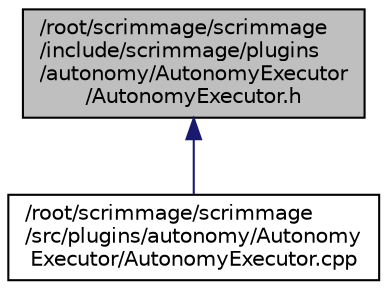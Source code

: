 digraph "/root/scrimmage/scrimmage/include/scrimmage/plugins/autonomy/AutonomyExecutor/AutonomyExecutor.h"
{
 // LATEX_PDF_SIZE
  edge [fontname="Helvetica",fontsize="10",labelfontname="Helvetica",labelfontsize="10"];
  node [fontname="Helvetica",fontsize="10",shape=record];
  Node1 [label="/root/scrimmage/scrimmage\l/include/scrimmage/plugins\l/autonomy/AutonomyExecutor\l/AutonomyExecutor.h",height=0.2,width=0.4,color="black", fillcolor="grey75", style="filled", fontcolor="black",tooltip="Brief file description."];
  Node1 -> Node2 [dir="back",color="midnightblue",fontsize="10",style="solid",fontname="Helvetica"];
  Node2 [label="/root/scrimmage/scrimmage\l/src/plugins/autonomy/Autonomy\lExecutor/AutonomyExecutor.cpp",height=0.2,width=0.4,color="black", fillcolor="white", style="filled",URL="$AutonomyExecutor_8cpp.html",tooltip="Brief file description."];
}
